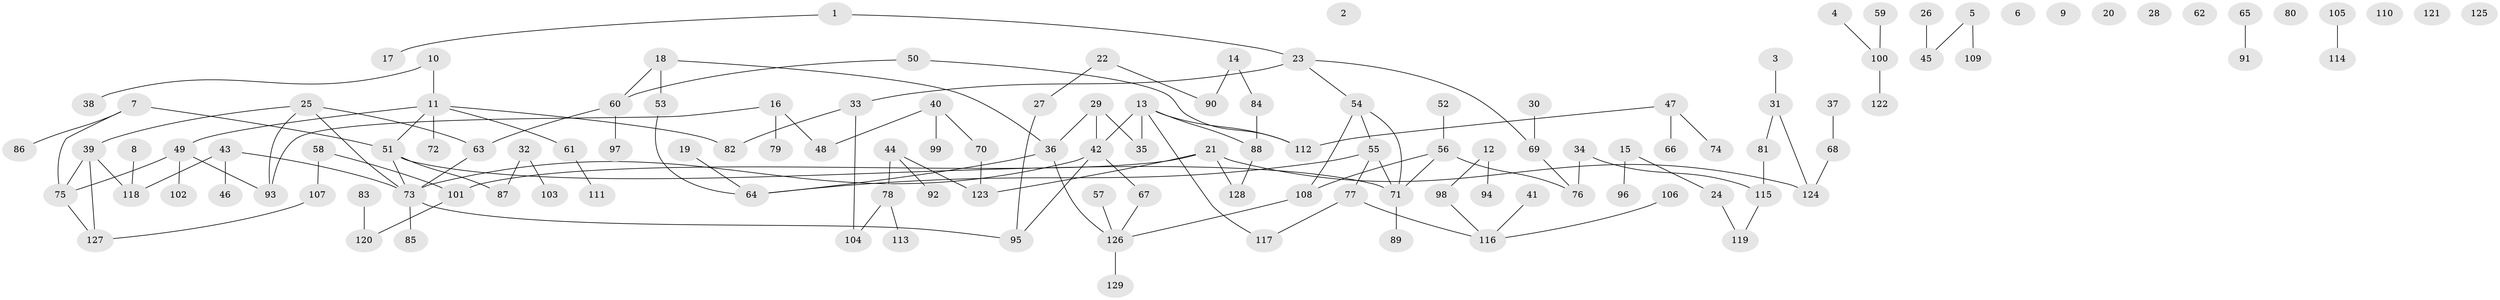 // Generated by graph-tools (version 1.1) at 2025/00/03/09/25 03:00:45]
// undirected, 129 vertices, 138 edges
graph export_dot {
graph [start="1"]
  node [color=gray90,style=filled];
  1;
  2;
  3;
  4;
  5;
  6;
  7;
  8;
  9;
  10;
  11;
  12;
  13;
  14;
  15;
  16;
  17;
  18;
  19;
  20;
  21;
  22;
  23;
  24;
  25;
  26;
  27;
  28;
  29;
  30;
  31;
  32;
  33;
  34;
  35;
  36;
  37;
  38;
  39;
  40;
  41;
  42;
  43;
  44;
  45;
  46;
  47;
  48;
  49;
  50;
  51;
  52;
  53;
  54;
  55;
  56;
  57;
  58;
  59;
  60;
  61;
  62;
  63;
  64;
  65;
  66;
  67;
  68;
  69;
  70;
  71;
  72;
  73;
  74;
  75;
  76;
  77;
  78;
  79;
  80;
  81;
  82;
  83;
  84;
  85;
  86;
  87;
  88;
  89;
  90;
  91;
  92;
  93;
  94;
  95;
  96;
  97;
  98;
  99;
  100;
  101;
  102;
  103;
  104;
  105;
  106;
  107;
  108;
  109;
  110;
  111;
  112;
  113;
  114;
  115;
  116;
  117;
  118;
  119;
  120;
  121;
  122;
  123;
  124;
  125;
  126;
  127;
  128;
  129;
  1 -- 17;
  1 -- 23;
  3 -- 31;
  4 -- 100;
  5 -- 45;
  5 -- 109;
  7 -- 51;
  7 -- 75;
  7 -- 86;
  8 -- 118;
  10 -- 11;
  10 -- 38;
  11 -- 49;
  11 -- 51;
  11 -- 61;
  11 -- 72;
  11 -- 82;
  12 -- 94;
  12 -- 98;
  13 -- 35;
  13 -- 42;
  13 -- 88;
  13 -- 112;
  13 -- 117;
  14 -- 84;
  14 -- 90;
  15 -- 24;
  15 -- 96;
  16 -- 48;
  16 -- 79;
  16 -- 93;
  18 -- 36;
  18 -- 53;
  18 -- 60;
  19 -- 64;
  21 -- 101;
  21 -- 123;
  21 -- 124;
  21 -- 128;
  22 -- 27;
  22 -- 90;
  23 -- 33;
  23 -- 54;
  23 -- 69;
  24 -- 119;
  25 -- 39;
  25 -- 63;
  25 -- 73;
  25 -- 93;
  26 -- 45;
  27 -- 95;
  29 -- 35;
  29 -- 36;
  29 -- 42;
  30 -- 69;
  31 -- 81;
  31 -- 124;
  32 -- 87;
  32 -- 103;
  33 -- 82;
  33 -- 104;
  34 -- 76;
  34 -- 115;
  36 -- 64;
  36 -- 126;
  37 -- 68;
  39 -- 75;
  39 -- 118;
  39 -- 127;
  40 -- 48;
  40 -- 70;
  40 -- 99;
  41 -- 116;
  42 -- 67;
  42 -- 73;
  42 -- 95;
  43 -- 46;
  43 -- 73;
  43 -- 118;
  44 -- 78;
  44 -- 92;
  44 -- 123;
  47 -- 66;
  47 -- 74;
  47 -- 112;
  49 -- 75;
  49 -- 93;
  49 -- 102;
  50 -- 60;
  50 -- 112;
  51 -- 71;
  51 -- 73;
  51 -- 87;
  52 -- 56;
  53 -- 64;
  54 -- 55;
  54 -- 71;
  54 -- 108;
  55 -- 64;
  55 -- 71;
  55 -- 77;
  56 -- 71;
  56 -- 76;
  56 -- 108;
  57 -- 126;
  58 -- 101;
  58 -- 107;
  59 -- 100;
  60 -- 63;
  60 -- 97;
  61 -- 111;
  63 -- 73;
  65 -- 91;
  67 -- 126;
  68 -- 124;
  69 -- 76;
  70 -- 123;
  71 -- 89;
  73 -- 85;
  73 -- 95;
  75 -- 127;
  77 -- 116;
  77 -- 117;
  78 -- 104;
  78 -- 113;
  81 -- 115;
  83 -- 120;
  84 -- 88;
  88 -- 128;
  98 -- 116;
  100 -- 122;
  101 -- 120;
  105 -- 114;
  106 -- 116;
  107 -- 127;
  108 -- 126;
  115 -- 119;
  126 -- 129;
}
